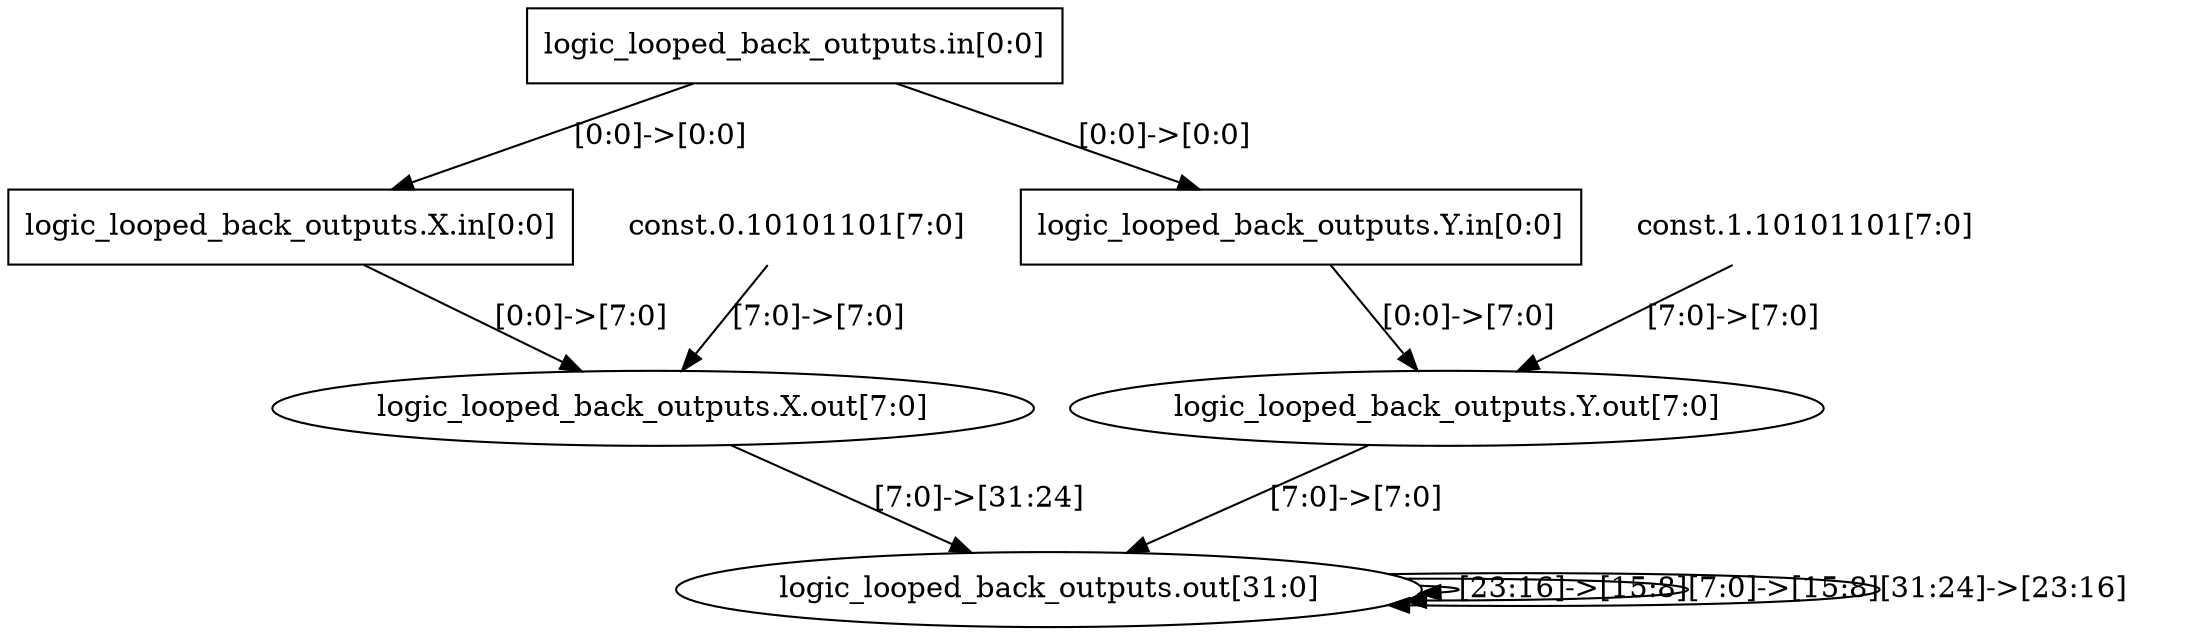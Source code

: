 digraph G {
	"logic_looped_back_outputs.in" -> "logic_looped_back_outputs.X.in"[label="[0:0]->[0:0]"];
	"logic_looped_back_outputs.in" -> "logic_looped_back_outputs.Y.in"[label="[0:0]->[0:0]"];
	"logic_looped_back_outputs.Y.out" -> "logic_looped_back_outputs.out"[label="[7:0]->[7:0]"];
	"logic_looped_back_outputs.out" -> "logic_looped_back_outputs.out"[label="[23:16]->[15:8]"];
	"logic_looped_back_outputs.out" -> "logic_looped_back_outputs.out"[label="[7:0]->[15:8]"];
	"logic_looped_back_outputs.out" -> "logic_looped_back_outputs.out"[label="[31:24]->[23:16]"];
	"logic_looped_back_outputs.X.out" -> "logic_looped_back_outputs.out"[label="[7:0]->[31:24]"];
	"const.0.10101101" [shape=none, label="const.0.10101101[7:0]"];
	"const.0.10101101" -> "logic_looped_back_outputs.X.out"[label="[7:0]->[7:0]"];
	"logic_looped_back_outputs.X.in" -> "logic_looped_back_outputs.X.out"[label="[0:0]->[7:0]"];
	"const.1.10101101" [shape=none, label="const.1.10101101[7:0]"];
	"const.1.10101101" -> "logic_looped_back_outputs.Y.out"[label="[7:0]->[7:0]"];
	"logic_looped_back_outputs.Y.in" -> "logic_looped_back_outputs.Y.out"[label="[0:0]->[7:0]"];
	"logic_looped_back_outputs.X.in" [shape=rectangle, label="logic_looped_back_outputs.X.in[0:0]"];
	"logic_looped_back_outputs.X.out" [shape=ellipse, label="logic_looped_back_outputs.X.out[7:0]"];
	"logic_looped_back_outputs.Y.in" [shape=rectangle, label="logic_looped_back_outputs.Y.in[0:0]"];
	"logic_looped_back_outputs.Y.out" [shape=ellipse, label="logic_looped_back_outputs.Y.out[7:0]"];
	"logic_looped_back_outputs.in" [shape=rectangle, label="logic_looped_back_outputs.in[0:0]"];
	"logic_looped_back_outputs.out" [shape=ellipse, label="logic_looped_back_outputs.out[31:0]"];
}
